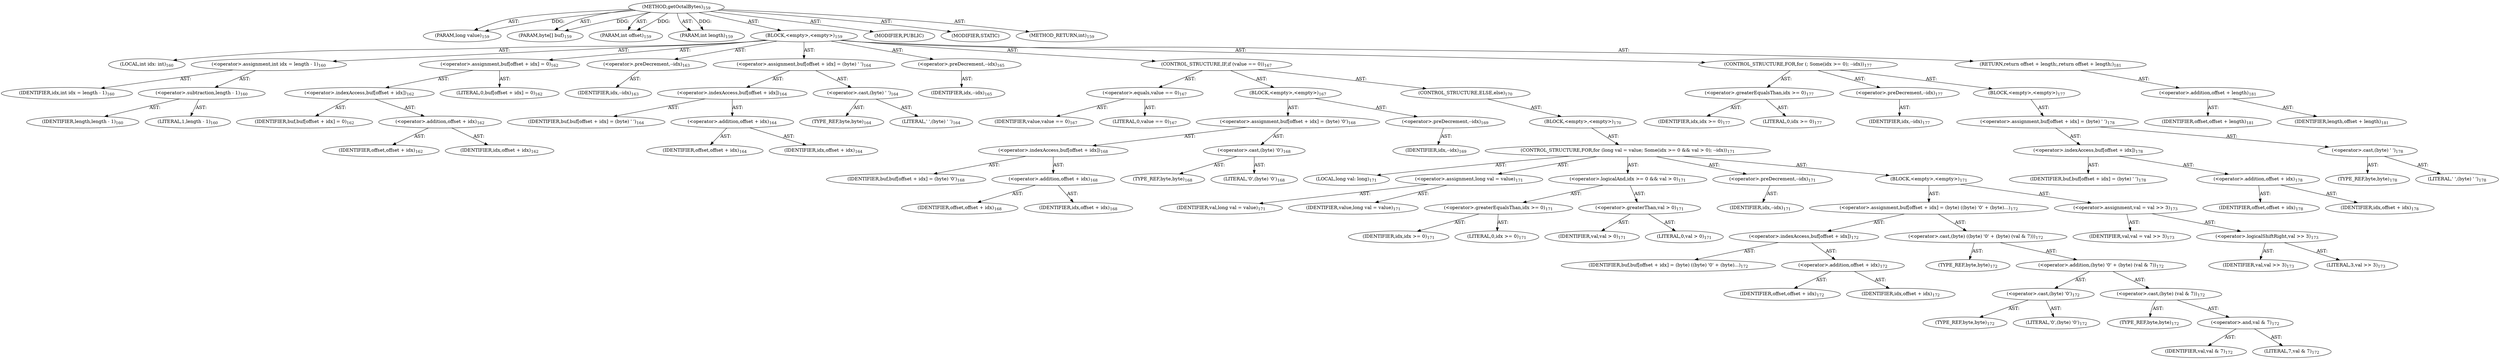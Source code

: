 digraph "getOctalBytes" {  
"111669149699" [label = <(METHOD,getOctalBytes)<SUB>159</SUB>> ]
"115964117002" [label = <(PARAM,long value)<SUB>159</SUB>> ]
"115964117003" [label = <(PARAM,byte[] buf)<SUB>159</SUB>> ]
"115964117004" [label = <(PARAM,int offset)<SUB>159</SUB>> ]
"115964117005" [label = <(PARAM,int length)<SUB>159</SUB>> ]
"25769803788" [label = <(BLOCK,&lt;empty&gt;,&lt;empty&gt;)<SUB>159</SUB>> ]
"94489280520" [label = <(LOCAL,int idx: int)<SUB>160</SUB>> ]
"30064771126" [label = <(&lt;operator&gt;.assignment,int idx = length - 1)<SUB>160</SUB>> ]
"68719476797" [label = <(IDENTIFIER,idx,int idx = length - 1)<SUB>160</SUB>> ]
"30064771127" [label = <(&lt;operator&gt;.subtraction,length - 1)<SUB>160</SUB>> ]
"68719476798" [label = <(IDENTIFIER,length,length - 1)<SUB>160</SUB>> ]
"90194313228" [label = <(LITERAL,1,length - 1)<SUB>160</SUB>> ]
"30064771128" [label = <(&lt;operator&gt;.assignment,buf[offset + idx] = 0)<SUB>162</SUB>> ]
"30064771129" [label = <(&lt;operator&gt;.indexAccess,buf[offset + idx])<SUB>162</SUB>> ]
"68719476799" [label = <(IDENTIFIER,buf,buf[offset + idx] = 0)<SUB>162</SUB>> ]
"30064771130" [label = <(&lt;operator&gt;.addition,offset + idx)<SUB>162</SUB>> ]
"68719476800" [label = <(IDENTIFIER,offset,offset + idx)<SUB>162</SUB>> ]
"68719476801" [label = <(IDENTIFIER,idx,offset + idx)<SUB>162</SUB>> ]
"90194313229" [label = <(LITERAL,0,buf[offset + idx] = 0)<SUB>162</SUB>> ]
"30064771131" [label = <(&lt;operator&gt;.preDecrement,--idx)<SUB>163</SUB>> ]
"68719476802" [label = <(IDENTIFIER,idx,--idx)<SUB>163</SUB>> ]
"30064771132" [label = <(&lt;operator&gt;.assignment,buf[offset + idx] = (byte) ' ')<SUB>164</SUB>> ]
"30064771133" [label = <(&lt;operator&gt;.indexAccess,buf[offset + idx])<SUB>164</SUB>> ]
"68719476803" [label = <(IDENTIFIER,buf,buf[offset + idx] = (byte) ' ')<SUB>164</SUB>> ]
"30064771134" [label = <(&lt;operator&gt;.addition,offset + idx)<SUB>164</SUB>> ]
"68719476804" [label = <(IDENTIFIER,offset,offset + idx)<SUB>164</SUB>> ]
"68719476805" [label = <(IDENTIFIER,idx,offset + idx)<SUB>164</SUB>> ]
"30064771135" [label = <(&lt;operator&gt;.cast,(byte) ' ')<SUB>164</SUB>> ]
"180388626436" [label = <(TYPE_REF,byte,byte)<SUB>164</SUB>> ]
"90194313230" [label = <(LITERAL,' ',(byte) ' ')<SUB>164</SUB>> ]
"30064771136" [label = <(&lt;operator&gt;.preDecrement,--idx)<SUB>165</SUB>> ]
"68719476806" [label = <(IDENTIFIER,idx,--idx)<SUB>165</SUB>> ]
"47244640269" [label = <(CONTROL_STRUCTURE,IF,if (value == 0))<SUB>167</SUB>> ]
"30064771137" [label = <(&lt;operator&gt;.equals,value == 0)<SUB>167</SUB>> ]
"68719476807" [label = <(IDENTIFIER,value,value == 0)<SUB>167</SUB>> ]
"90194313231" [label = <(LITERAL,0,value == 0)<SUB>167</SUB>> ]
"25769803789" [label = <(BLOCK,&lt;empty&gt;,&lt;empty&gt;)<SUB>167</SUB>> ]
"30064771138" [label = <(&lt;operator&gt;.assignment,buf[offset + idx] = (byte) '0')<SUB>168</SUB>> ]
"30064771139" [label = <(&lt;operator&gt;.indexAccess,buf[offset + idx])<SUB>168</SUB>> ]
"68719476808" [label = <(IDENTIFIER,buf,buf[offset + idx] = (byte) '0')<SUB>168</SUB>> ]
"30064771140" [label = <(&lt;operator&gt;.addition,offset + idx)<SUB>168</SUB>> ]
"68719476809" [label = <(IDENTIFIER,offset,offset + idx)<SUB>168</SUB>> ]
"68719476810" [label = <(IDENTIFIER,idx,offset + idx)<SUB>168</SUB>> ]
"30064771141" [label = <(&lt;operator&gt;.cast,(byte) '0')<SUB>168</SUB>> ]
"180388626437" [label = <(TYPE_REF,byte,byte)<SUB>168</SUB>> ]
"90194313232" [label = <(LITERAL,'0',(byte) '0')<SUB>168</SUB>> ]
"30064771142" [label = <(&lt;operator&gt;.preDecrement,--idx)<SUB>169</SUB>> ]
"68719476811" [label = <(IDENTIFIER,idx,--idx)<SUB>169</SUB>> ]
"47244640270" [label = <(CONTROL_STRUCTURE,ELSE,else)<SUB>170</SUB>> ]
"25769803790" [label = <(BLOCK,&lt;empty&gt;,&lt;empty&gt;)<SUB>170</SUB>> ]
"47244640271" [label = <(CONTROL_STRUCTURE,FOR,for (long val = value; Some(idx &gt;= 0 &amp;&amp; val &gt; 0); --idx))<SUB>171</SUB>> ]
"94489280521" [label = <(LOCAL,long val: long)<SUB>171</SUB>> ]
"30064771143" [label = <(&lt;operator&gt;.assignment,long val = value)<SUB>171</SUB>> ]
"68719476812" [label = <(IDENTIFIER,val,long val = value)<SUB>171</SUB>> ]
"68719476813" [label = <(IDENTIFIER,value,long val = value)<SUB>171</SUB>> ]
"30064771144" [label = <(&lt;operator&gt;.logicalAnd,idx &gt;= 0 &amp;&amp; val &gt; 0)<SUB>171</SUB>> ]
"30064771145" [label = <(&lt;operator&gt;.greaterEqualsThan,idx &gt;= 0)<SUB>171</SUB>> ]
"68719476814" [label = <(IDENTIFIER,idx,idx &gt;= 0)<SUB>171</SUB>> ]
"90194313233" [label = <(LITERAL,0,idx &gt;= 0)<SUB>171</SUB>> ]
"30064771146" [label = <(&lt;operator&gt;.greaterThan,val &gt; 0)<SUB>171</SUB>> ]
"68719476815" [label = <(IDENTIFIER,val,val &gt; 0)<SUB>171</SUB>> ]
"90194313234" [label = <(LITERAL,0,val &gt; 0)<SUB>171</SUB>> ]
"30064771147" [label = <(&lt;operator&gt;.preDecrement,--idx)<SUB>171</SUB>> ]
"68719476816" [label = <(IDENTIFIER,idx,--idx)<SUB>171</SUB>> ]
"25769803791" [label = <(BLOCK,&lt;empty&gt;,&lt;empty&gt;)<SUB>171</SUB>> ]
"30064771148" [label = <(&lt;operator&gt;.assignment,buf[offset + idx] = (byte) ((byte) '0' + (byte)...)<SUB>172</SUB>> ]
"30064771149" [label = <(&lt;operator&gt;.indexAccess,buf[offset + idx])<SUB>172</SUB>> ]
"68719476817" [label = <(IDENTIFIER,buf,buf[offset + idx] = (byte) ((byte) '0' + (byte)...)<SUB>172</SUB>> ]
"30064771150" [label = <(&lt;operator&gt;.addition,offset + idx)<SUB>172</SUB>> ]
"68719476818" [label = <(IDENTIFIER,offset,offset + idx)<SUB>172</SUB>> ]
"68719476819" [label = <(IDENTIFIER,idx,offset + idx)<SUB>172</SUB>> ]
"30064771151" [label = <(&lt;operator&gt;.cast,(byte) ((byte) '0' + (byte) (val &amp; 7)))<SUB>172</SUB>> ]
"180388626438" [label = <(TYPE_REF,byte,byte)<SUB>172</SUB>> ]
"30064771152" [label = <(&lt;operator&gt;.addition,(byte) '0' + (byte) (val &amp; 7))<SUB>172</SUB>> ]
"30064771153" [label = <(&lt;operator&gt;.cast,(byte) '0')<SUB>172</SUB>> ]
"180388626439" [label = <(TYPE_REF,byte,byte)<SUB>172</SUB>> ]
"90194313235" [label = <(LITERAL,'0',(byte) '0')<SUB>172</SUB>> ]
"30064771154" [label = <(&lt;operator&gt;.cast,(byte) (val &amp; 7))<SUB>172</SUB>> ]
"180388626440" [label = <(TYPE_REF,byte,byte)<SUB>172</SUB>> ]
"30064771155" [label = <(&lt;operator&gt;.and,val &amp; 7)<SUB>172</SUB>> ]
"68719476820" [label = <(IDENTIFIER,val,val &amp; 7)<SUB>172</SUB>> ]
"90194313236" [label = <(LITERAL,7,val &amp; 7)<SUB>172</SUB>> ]
"30064771156" [label = <(&lt;operator&gt;.assignment,val = val &gt;&gt; 3)<SUB>173</SUB>> ]
"68719476821" [label = <(IDENTIFIER,val,val = val &gt;&gt; 3)<SUB>173</SUB>> ]
"30064771157" [label = <(&lt;operator&gt;.logicalShiftRight,val &gt;&gt; 3)<SUB>173</SUB>> ]
"68719476822" [label = <(IDENTIFIER,val,val &gt;&gt; 3)<SUB>173</SUB>> ]
"90194313237" [label = <(LITERAL,3,val &gt;&gt; 3)<SUB>173</SUB>> ]
"47244640272" [label = <(CONTROL_STRUCTURE,FOR,for (; Some(idx &gt;= 0); --idx))<SUB>177</SUB>> ]
"30064771158" [label = <(&lt;operator&gt;.greaterEqualsThan,idx &gt;= 0)<SUB>177</SUB>> ]
"68719476823" [label = <(IDENTIFIER,idx,idx &gt;= 0)<SUB>177</SUB>> ]
"90194313238" [label = <(LITERAL,0,idx &gt;= 0)<SUB>177</SUB>> ]
"30064771159" [label = <(&lt;operator&gt;.preDecrement,--idx)<SUB>177</SUB>> ]
"68719476824" [label = <(IDENTIFIER,idx,--idx)<SUB>177</SUB>> ]
"25769803792" [label = <(BLOCK,&lt;empty&gt;,&lt;empty&gt;)<SUB>177</SUB>> ]
"30064771160" [label = <(&lt;operator&gt;.assignment,buf[offset + idx] = (byte) ' ')<SUB>178</SUB>> ]
"30064771161" [label = <(&lt;operator&gt;.indexAccess,buf[offset + idx])<SUB>178</SUB>> ]
"68719476825" [label = <(IDENTIFIER,buf,buf[offset + idx] = (byte) ' ')<SUB>178</SUB>> ]
"30064771162" [label = <(&lt;operator&gt;.addition,offset + idx)<SUB>178</SUB>> ]
"68719476826" [label = <(IDENTIFIER,offset,offset + idx)<SUB>178</SUB>> ]
"68719476827" [label = <(IDENTIFIER,idx,offset + idx)<SUB>178</SUB>> ]
"30064771163" [label = <(&lt;operator&gt;.cast,(byte) ' ')<SUB>178</SUB>> ]
"180388626441" [label = <(TYPE_REF,byte,byte)<SUB>178</SUB>> ]
"90194313239" [label = <(LITERAL,' ',(byte) ' ')<SUB>178</SUB>> ]
"146028888067" [label = <(RETURN,return offset + length;,return offset + length;)<SUB>181</SUB>> ]
"30064771164" [label = <(&lt;operator&gt;.addition,offset + length)<SUB>181</SUB>> ]
"68719476828" [label = <(IDENTIFIER,offset,offset + length)<SUB>181</SUB>> ]
"68719476829" [label = <(IDENTIFIER,length,offset + length)<SUB>181</SUB>> ]
"133143986182" [label = <(MODIFIER,PUBLIC)> ]
"133143986183" [label = <(MODIFIER,STATIC)> ]
"128849018883" [label = <(METHOD_RETURN,int)<SUB>159</SUB>> ]
  "111669149699" -> "115964117002"  [ label = "AST: "] 
  "111669149699" -> "115964117003"  [ label = "AST: "] 
  "111669149699" -> "115964117004"  [ label = "AST: "] 
  "111669149699" -> "115964117005"  [ label = "AST: "] 
  "111669149699" -> "25769803788"  [ label = "AST: "] 
  "111669149699" -> "133143986182"  [ label = "AST: "] 
  "111669149699" -> "133143986183"  [ label = "AST: "] 
  "111669149699" -> "128849018883"  [ label = "AST: "] 
  "25769803788" -> "94489280520"  [ label = "AST: "] 
  "25769803788" -> "30064771126"  [ label = "AST: "] 
  "25769803788" -> "30064771128"  [ label = "AST: "] 
  "25769803788" -> "30064771131"  [ label = "AST: "] 
  "25769803788" -> "30064771132"  [ label = "AST: "] 
  "25769803788" -> "30064771136"  [ label = "AST: "] 
  "25769803788" -> "47244640269"  [ label = "AST: "] 
  "25769803788" -> "47244640272"  [ label = "AST: "] 
  "25769803788" -> "146028888067"  [ label = "AST: "] 
  "30064771126" -> "68719476797"  [ label = "AST: "] 
  "30064771126" -> "30064771127"  [ label = "AST: "] 
  "30064771127" -> "68719476798"  [ label = "AST: "] 
  "30064771127" -> "90194313228"  [ label = "AST: "] 
  "30064771128" -> "30064771129"  [ label = "AST: "] 
  "30064771128" -> "90194313229"  [ label = "AST: "] 
  "30064771129" -> "68719476799"  [ label = "AST: "] 
  "30064771129" -> "30064771130"  [ label = "AST: "] 
  "30064771130" -> "68719476800"  [ label = "AST: "] 
  "30064771130" -> "68719476801"  [ label = "AST: "] 
  "30064771131" -> "68719476802"  [ label = "AST: "] 
  "30064771132" -> "30064771133"  [ label = "AST: "] 
  "30064771132" -> "30064771135"  [ label = "AST: "] 
  "30064771133" -> "68719476803"  [ label = "AST: "] 
  "30064771133" -> "30064771134"  [ label = "AST: "] 
  "30064771134" -> "68719476804"  [ label = "AST: "] 
  "30064771134" -> "68719476805"  [ label = "AST: "] 
  "30064771135" -> "180388626436"  [ label = "AST: "] 
  "30064771135" -> "90194313230"  [ label = "AST: "] 
  "30064771136" -> "68719476806"  [ label = "AST: "] 
  "47244640269" -> "30064771137"  [ label = "AST: "] 
  "47244640269" -> "25769803789"  [ label = "AST: "] 
  "47244640269" -> "47244640270"  [ label = "AST: "] 
  "30064771137" -> "68719476807"  [ label = "AST: "] 
  "30064771137" -> "90194313231"  [ label = "AST: "] 
  "25769803789" -> "30064771138"  [ label = "AST: "] 
  "25769803789" -> "30064771142"  [ label = "AST: "] 
  "30064771138" -> "30064771139"  [ label = "AST: "] 
  "30064771138" -> "30064771141"  [ label = "AST: "] 
  "30064771139" -> "68719476808"  [ label = "AST: "] 
  "30064771139" -> "30064771140"  [ label = "AST: "] 
  "30064771140" -> "68719476809"  [ label = "AST: "] 
  "30064771140" -> "68719476810"  [ label = "AST: "] 
  "30064771141" -> "180388626437"  [ label = "AST: "] 
  "30064771141" -> "90194313232"  [ label = "AST: "] 
  "30064771142" -> "68719476811"  [ label = "AST: "] 
  "47244640270" -> "25769803790"  [ label = "AST: "] 
  "25769803790" -> "47244640271"  [ label = "AST: "] 
  "47244640271" -> "94489280521"  [ label = "AST: "] 
  "47244640271" -> "30064771143"  [ label = "AST: "] 
  "47244640271" -> "30064771144"  [ label = "AST: "] 
  "47244640271" -> "30064771147"  [ label = "AST: "] 
  "47244640271" -> "25769803791"  [ label = "AST: "] 
  "30064771143" -> "68719476812"  [ label = "AST: "] 
  "30064771143" -> "68719476813"  [ label = "AST: "] 
  "30064771144" -> "30064771145"  [ label = "AST: "] 
  "30064771144" -> "30064771146"  [ label = "AST: "] 
  "30064771145" -> "68719476814"  [ label = "AST: "] 
  "30064771145" -> "90194313233"  [ label = "AST: "] 
  "30064771146" -> "68719476815"  [ label = "AST: "] 
  "30064771146" -> "90194313234"  [ label = "AST: "] 
  "30064771147" -> "68719476816"  [ label = "AST: "] 
  "25769803791" -> "30064771148"  [ label = "AST: "] 
  "25769803791" -> "30064771156"  [ label = "AST: "] 
  "30064771148" -> "30064771149"  [ label = "AST: "] 
  "30064771148" -> "30064771151"  [ label = "AST: "] 
  "30064771149" -> "68719476817"  [ label = "AST: "] 
  "30064771149" -> "30064771150"  [ label = "AST: "] 
  "30064771150" -> "68719476818"  [ label = "AST: "] 
  "30064771150" -> "68719476819"  [ label = "AST: "] 
  "30064771151" -> "180388626438"  [ label = "AST: "] 
  "30064771151" -> "30064771152"  [ label = "AST: "] 
  "30064771152" -> "30064771153"  [ label = "AST: "] 
  "30064771152" -> "30064771154"  [ label = "AST: "] 
  "30064771153" -> "180388626439"  [ label = "AST: "] 
  "30064771153" -> "90194313235"  [ label = "AST: "] 
  "30064771154" -> "180388626440"  [ label = "AST: "] 
  "30064771154" -> "30064771155"  [ label = "AST: "] 
  "30064771155" -> "68719476820"  [ label = "AST: "] 
  "30064771155" -> "90194313236"  [ label = "AST: "] 
  "30064771156" -> "68719476821"  [ label = "AST: "] 
  "30064771156" -> "30064771157"  [ label = "AST: "] 
  "30064771157" -> "68719476822"  [ label = "AST: "] 
  "30064771157" -> "90194313237"  [ label = "AST: "] 
  "47244640272" -> "30064771158"  [ label = "AST: "] 
  "47244640272" -> "30064771159"  [ label = "AST: "] 
  "47244640272" -> "25769803792"  [ label = "AST: "] 
  "30064771158" -> "68719476823"  [ label = "AST: "] 
  "30064771158" -> "90194313238"  [ label = "AST: "] 
  "30064771159" -> "68719476824"  [ label = "AST: "] 
  "25769803792" -> "30064771160"  [ label = "AST: "] 
  "30064771160" -> "30064771161"  [ label = "AST: "] 
  "30064771160" -> "30064771163"  [ label = "AST: "] 
  "30064771161" -> "68719476825"  [ label = "AST: "] 
  "30064771161" -> "30064771162"  [ label = "AST: "] 
  "30064771162" -> "68719476826"  [ label = "AST: "] 
  "30064771162" -> "68719476827"  [ label = "AST: "] 
  "30064771163" -> "180388626441"  [ label = "AST: "] 
  "30064771163" -> "90194313239"  [ label = "AST: "] 
  "146028888067" -> "30064771164"  [ label = "AST: "] 
  "30064771164" -> "68719476828"  [ label = "AST: "] 
  "30064771164" -> "68719476829"  [ label = "AST: "] 
  "111669149699" -> "115964117002"  [ label = "DDG: "] 
  "111669149699" -> "115964117003"  [ label = "DDG: "] 
  "111669149699" -> "115964117004"  [ label = "DDG: "] 
  "111669149699" -> "115964117005"  [ label = "DDG: "] 
}
